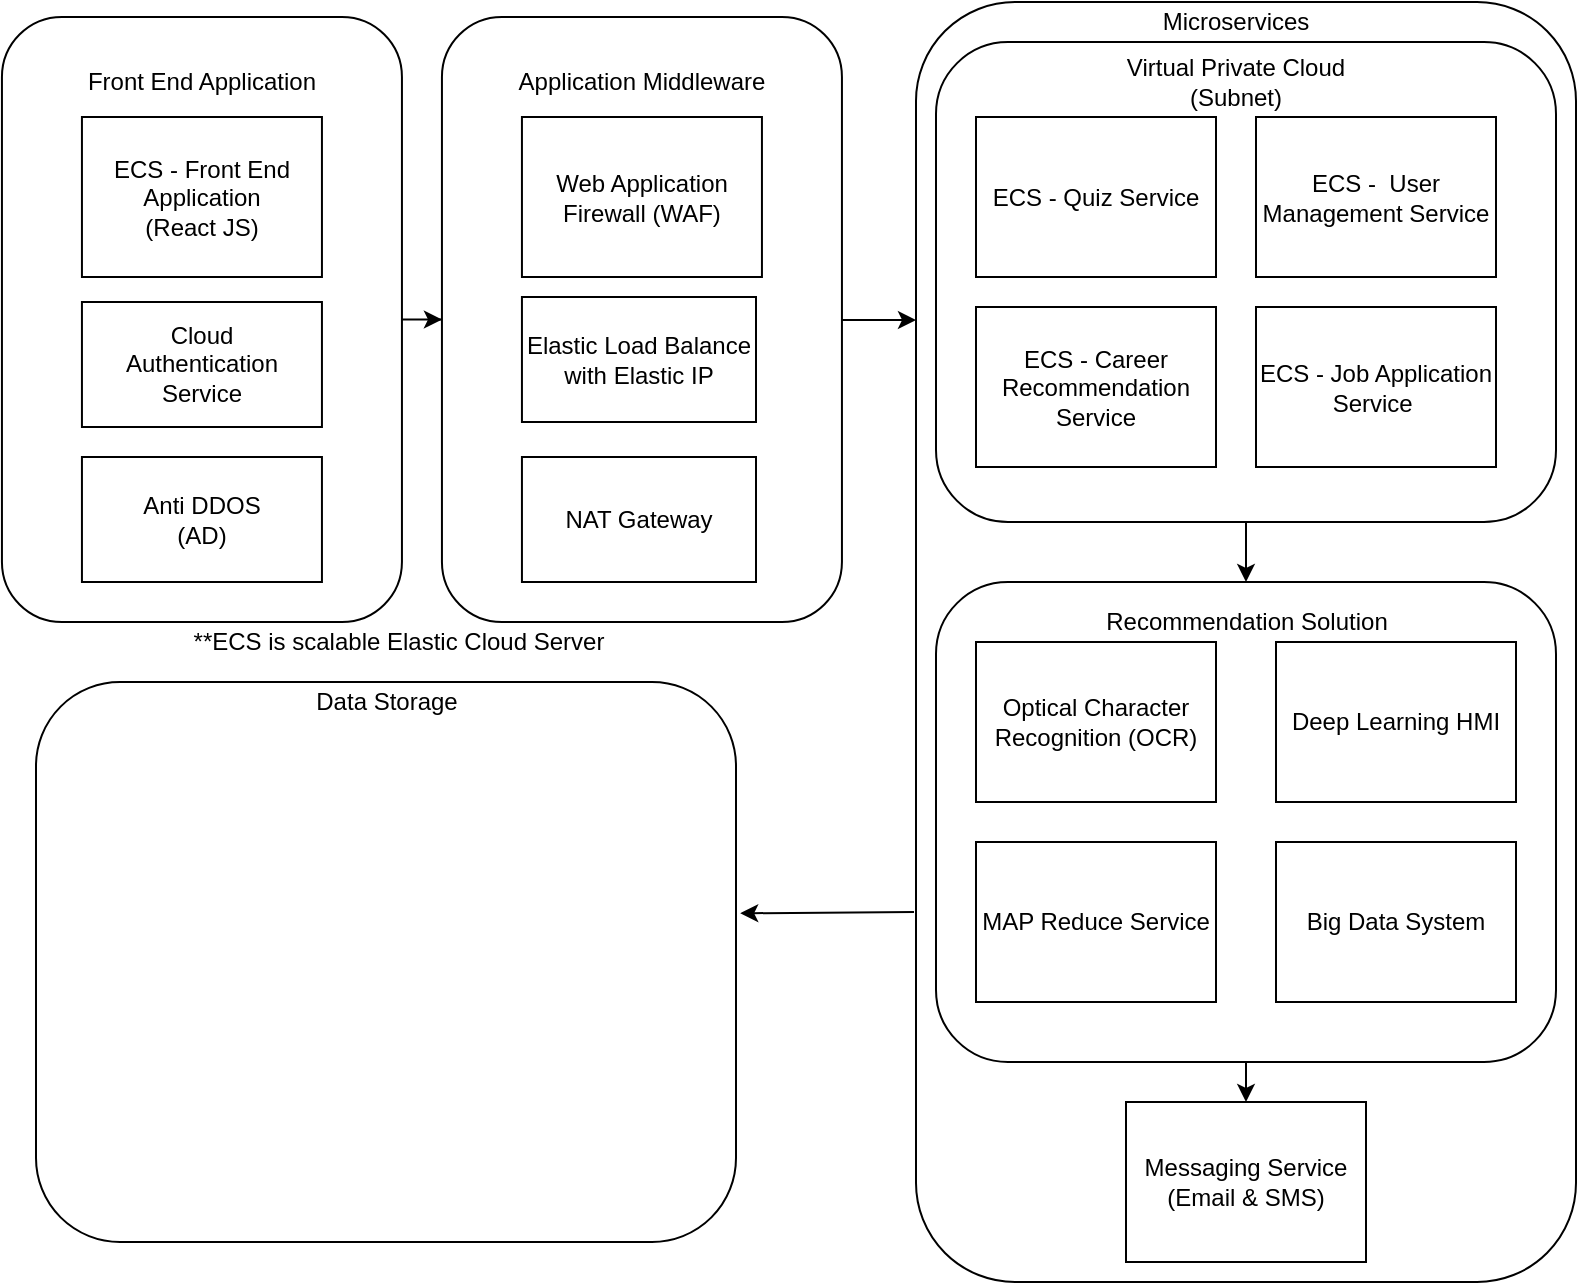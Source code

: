 <mxfile version="13.9.2" type="github">
  <diagram id="nAV24ww3LLRNLmaxk3Xn" name="Page-1">
    <mxGraphModel dx="947" dy="1787" grid="1" gridSize="10" guides="1" tooltips="1" connect="1" arrows="1" fold="1" page="1" pageScale="1" pageWidth="850" pageHeight="1100" math="0" shadow="0">
      <root>
        <mxCell id="0" />
        <mxCell id="1" parent="0" />
        <mxCell id="fLkIhGlnERfLDi7LbhyJ-6" value="" style="rounded=1;whiteSpace=wrap;html=1;" vertex="1" parent="1">
          <mxGeometry x="500" y="-20" width="330" height="640" as="geometry" />
        </mxCell>
        <mxCell id="fLkIhGlnERfLDi7LbhyJ-10" value="" style="rounded=1;whiteSpace=wrap;html=1;" vertex="1" parent="1">
          <mxGeometry x="510" width="310" height="240" as="geometry" />
        </mxCell>
        <mxCell id="fLkIhGlnERfLDi7LbhyJ-17" style="edgeStyle=orthogonalEdgeStyle;rounded=0;orthogonalLoop=1;jettySize=auto;html=1;" edge="1" parent="1" source="fLkIhGlnERfLDi7LbhyJ-8">
          <mxGeometry relative="1" as="geometry">
            <mxPoint x="500" y="139" as="targetPoint" />
            <Array as="points">
              <mxPoint x="500" y="139" />
            </Array>
          </mxGeometry>
        </mxCell>
        <mxCell id="fLkIhGlnERfLDi7LbhyJ-8" value="" style="rounded=1;whiteSpace=wrap;html=1;" vertex="1" parent="1">
          <mxGeometry x="262.97" y="-12.5" width="200" height="302.5" as="geometry" />
        </mxCell>
        <mxCell id="fLkIhGlnERfLDi7LbhyJ-9" style="edgeStyle=orthogonalEdgeStyle;rounded=0;orthogonalLoop=1;jettySize=auto;html=1;" edge="1" parent="1" source="fLkIhGlnERfLDi7LbhyJ-7" target="fLkIhGlnERfLDi7LbhyJ-8">
          <mxGeometry relative="1" as="geometry" />
        </mxCell>
        <mxCell id="fLkIhGlnERfLDi7LbhyJ-7" value="" style="rounded=1;whiteSpace=wrap;html=1;" vertex="1" parent="1">
          <mxGeometry x="42.97" y="-12.5" width="200" height="302.5" as="geometry" />
        </mxCell>
        <mxCell id="DOMseOueE0_xnXiFDASC-1" value="Cloud&lt;br&gt;Authentication Service&lt;br&gt;" style="rounded=0;whiteSpace=wrap;html=1;" parent="1" vertex="1">
          <mxGeometry x="82.97" y="130" width="120" height="62.5" as="geometry" />
        </mxCell>
        <mxCell id="DOMseOueE0_xnXiFDASC-2" value="ECS - Front End Application&lt;br&gt;(React JS)" style="rounded=0;whiteSpace=wrap;html=1;" parent="1" vertex="1">
          <mxGeometry x="82.97" y="37.5" width="120" height="80" as="geometry" />
        </mxCell>
        <mxCell id="DOMseOueE0_xnXiFDASC-3" value="Messaging Service (Email &amp;amp; SMS)" style="rounded=0;whiteSpace=wrap;html=1;" parent="1" vertex="1">
          <mxGeometry x="605" y="530" width="120" height="80" as="geometry" />
        </mxCell>
        <mxCell id="fLkIhGlnERfLDi7LbhyJ-4" value="Elastic Load Balance&lt;br&gt;with Elastic IP" style="rounded=0;whiteSpace=wrap;html=1;" vertex="1" parent="1">
          <mxGeometry x="302.97" y="127.5" width="117.03" height="62.5" as="geometry" />
        </mxCell>
        <mxCell id="fLkIhGlnERfLDi7LbhyJ-5" value="Web Application Firewall (WAF)" style="rounded=0;whiteSpace=wrap;html=1;" vertex="1" parent="1">
          <mxGeometry x="302.97" y="37.5" width="120" height="80" as="geometry" />
        </mxCell>
        <mxCell id="fLkIhGlnERfLDi7LbhyJ-11" value="" style="rounded=1;whiteSpace=wrap;html=1;" vertex="1" parent="1">
          <mxGeometry x="510" y="270" width="310" height="240" as="geometry" />
        </mxCell>
        <mxCell id="fLkIhGlnERfLDi7LbhyJ-21" value="" style="endArrow=classic;html=1;exitX=0.5;exitY=1;exitDx=0;exitDy=0;" edge="1" parent="1" source="fLkIhGlnERfLDi7LbhyJ-11" target="DOMseOueE0_xnXiFDASC-3">
          <mxGeometry width="50" height="50" relative="1" as="geometry">
            <mxPoint x="675" y="280" as="sourcePoint" />
            <mxPoint x="675" y="251" as="targetPoint" />
          </mxGeometry>
        </mxCell>
        <mxCell id="fLkIhGlnERfLDi7LbhyJ-23" value="" style="endArrow=classic;html=1;exitX=0.5;exitY=1;exitDx=0;exitDy=0;entryX=0.5;entryY=0;entryDx=0;entryDy=0;" edge="1" parent="1" source="fLkIhGlnERfLDi7LbhyJ-10" target="fLkIhGlnERfLDi7LbhyJ-11">
          <mxGeometry width="50" height="50" relative="1" as="geometry">
            <mxPoint x="370" y="320" as="sourcePoint" />
            <mxPoint x="420" y="270" as="targetPoint" />
          </mxGeometry>
        </mxCell>
        <mxCell id="DOMseOueE0_xnXiFDASC-4" value="Optical Character Recognition (OCR)" style="rounded=0;whiteSpace=wrap;html=1;" parent="1" vertex="1">
          <mxGeometry x="530" y="300" width="120" height="80" as="geometry" />
        </mxCell>
        <mxCell id="DOMseOueE0_xnXiFDASC-6" value="Big Data System" style="rounded=0;whiteSpace=wrap;html=1;" parent="1" vertex="1">
          <mxGeometry x="680" y="400" width="120" height="80" as="geometry" />
        </mxCell>
        <mxCell id="fLkIhGlnERfLDi7LbhyJ-2" value="MAP Reduce Service" style="rounded=0;whiteSpace=wrap;html=1;" vertex="1" parent="1">
          <mxGeometry x="530" y="400" width="120" height="80" as="geometry" />
        </mxCell>
        <mxCell id="fLkIhGlnERfLDi7LbhyJ-3" value="Deep Learning HMI" style="rounded=0;whiteSpace=wrap;html=1;" vertex="1" parent="1">
          <mxGeometry x="680" y="300" width="120" height="80" as="geometry" />
        </mxCell>
        <mxCell id="fLkIhGlnERfLDi7LbhyJ-24" value="" style="rounded=1;whiteSpace=wrap;html=1;" vertex="1" parent="1">
          <mxGeometry x="60" y="320" width="350" height="280" as="geometry" />
        </mxCell>
        <mxCell id="fLkIhGlnERfLDi7LbhyJ-25" value="" style="endArrow=classic;html=1;exitX=-0.003;exitY=0.711;exitDx=0;exitDy=0;exitPerimeter=0;entryX=1.006;entryY=0.413;entryDx=0;entryDy=0;entryPerimeter=0;" edge="1" parent="1" source="fLkIhGlnERfLDi7LbhyJ-6" target="fLkIhGlnERfLDi7LbhyJ-24">
          <mxGeometry width="50" height="50" relative="1" as="geometry">
            <mxPoint x="370" y="320" as="sourcePoint" />
            <mxPoint x="420" y="270" as="targetPoint" />
          </mxGeometry>
        </mxCell>
        <mxCell id="fLkIhGlnERfLDi7LbhyJ-29" value="ECS - Quiz Service" style="rounded=0;whiteSpace=wrap;html=1;" vertex="1" parent="1">
          <mxGeometry x="530" y="37.5" width="120" height="80" as="geometry" />
        </mxCell>
        <mxCell id="fLkIhGlnERfLDi7LbhyJ-30" value="ECS - &amp;nbsp;User Management Service" style="rounded=0;whiteSpace=wrap;html=1;" vertex="1" parent="1">
          <mxGeometry x="670" y="37.5" width="120" height="80" as="geometry" />
        </mxCell>
        <mxCell id="fLkIhGlnERfLDi7LbhyJ-31" value="ECS - Career Recommendation Service" style="rounded=0;whiteSpace=wrap;html=1;" vertex="1" parent="1">
          <mxGeometry x="530" y="132.5" width="120" height="80" as="geometry" />
        </mxCell>
        <mxCell id="fLkIhGlnERfLDi7LbhyJ-32" value="ECS - Job Application Service&amp;nbsp;" style="rounded=0;whiteSpace=wrap;html=1;" vertex="1" parent="1">
          <mxGeometry x="670" y="132.5" width="120" height="80" as="geometry" />
        </mxCell>
        <mxCell id="fLkIhGlnERfLDi7LbhyJ-33" value="Microservices" style="text;html=1;strokeColor=none;fillColor=none;align=center;verticalAlign=middle;whiteSpace=wrap;rounded=0;" vertex="1" parent="1">
          <mxGeometry x="640" y="-20" width="40" height="20" as="geometry" />
        </mxCell>
        <mxCell id="fLkIhGlnERfLDi7LbhyJ-34" value="Virtual Private Cloud (Subnet)" style="text;html=1;strokeColor=none;fillColor=none;align=center;verticalAlign=middle;whiteSpace=wrap;rounded=0;" vertex="1" parent="1">
          <mxGeometry x="590" y="10" width="140" height="20" as="geometry" />
        </mxCell>
        <mxCell id="fLkIhGlnERfLDi7LbhyJ-35" value="Application Middleware&lt;span style=&quot;color: rgba(0 , 0 , 0 , 0) ; font-family: monospace ; font-size: 0px&quot;&gt;%3CmxGraphModel%3E%3Croot%3E%3CmxCell%20id%3D%220%22%2F%3E%3CmxCell%20id%3D%221%22%20parent%3D%220%22%2F%3E%3CmxCell%20id%3D%222%22%20value%3D%22Virtual%20Private%20Cloud%22%20style%3D%22text%3Bhtml%3D1%3BstrokeColor%3Dnone%3BfillColor%3Dnone%3Balign%3Dcenter%3BverticalAlign%3Dmiddle%3BwhiteSpace%3Dwrap%3Brounded%3D0%3B%22%20vertex%3D%221%22%20parent%3D%221%22%3E%3CmxGeometry%20x%3D%22590%22%20y%3D%2210%22%20width%3D%22140%22%20height%3D%2220%22%20as%3D%22geometry%22%2F%3E%3C%2FmxCell%3E%3C%2Froot%3E%3C%2FmxGraphModel%3E&lt;/span&gt;" style="text;html=1;strokeColor=none;fillColor=none;align=center;verticalAlign=middle;whiteSpace=wrap;rounded=0;" vertex="1" parent="1">
          <mxGeometry x="292.97" y="10" width="140" height="20" as="geometry" />
        </mxCell>
        <mxCell id="fLkIhGlnERfLDi7LbhyJ-36" value="Front End Application" style="text;html=1;strokeColor=none;fillColor=none;align=center;verticalAlign=middle;whiteSpace=wrap;rounded=0;" vertex="1" parent="1">
          <mxGeometry x="72.97" y="10" width="140" height="20" as="geometry" />
        </mxCell>
        <mxCell id="fLkIhGlnERfLDi7LbhyJ-37" value="Recommendation Solution" style="text;html=1;strokeColor=none;fillColor=none;align=center;verticalAlign=middle;whiteSpace=wrap;rounded=0;" vertex="1" parent="1">
          <mxGeometry x="572.5" y="280" width="185" height="20" as="geometry" />
        </mxCell>
        <mxCell id="fLkIhGlnERfLDi7LbhyJ-40" value="Data Storage" style="text;html=1;strokeColor=none;fillColor=none;align=center;verticalAlign=middle;whiteSpace=wrap;rounded=0;" vertex="1" parent="1">
          <mxGeometry x="142.5" y="320" width="185" height="20" as="geometry" />
        </mxCell>
        <mxCell id="fLkIhGlnERfLDi7LbhyJ-41" value="Anti DDOS&lt;br&gt;(AD)" style="rounded=0;whiteSpace=wrap;html=1;" vertex="1" parent="1">
          <mxGeometry x="82.97" y="207.5" width="120" height="62.5" as="geometry" />
        </mxCell>
        <mxCell id="fLkIhGlnERfLDi7LbhyJ-43" value="NAT Gateway" style="rounded=0;whiteSpace=wrap;html=1;" vertex="1" parent="1">
          <mxGeometry x="302.97" y="207.5" width="117.03" height="62.5" as="geometry" />
        </mxCell>
        <mxCell id="fLkIhGlnERfLDi7LbhyJ-44" value="**ECS is scalable Elastic Cloud Server" style="text;html=1;strokeColor=none;fillColor=none;align=center;verticalAlign=middle;whiteSpace=wrap;rounded=0;" vertex="1" parent="1">
          <mxGeometry x="58" y="290" width="367.03" height="20" as="geometry" />
        </mxCell>
      </root>
    </mxGraphModel>
  </diagram>
</mxfile>
